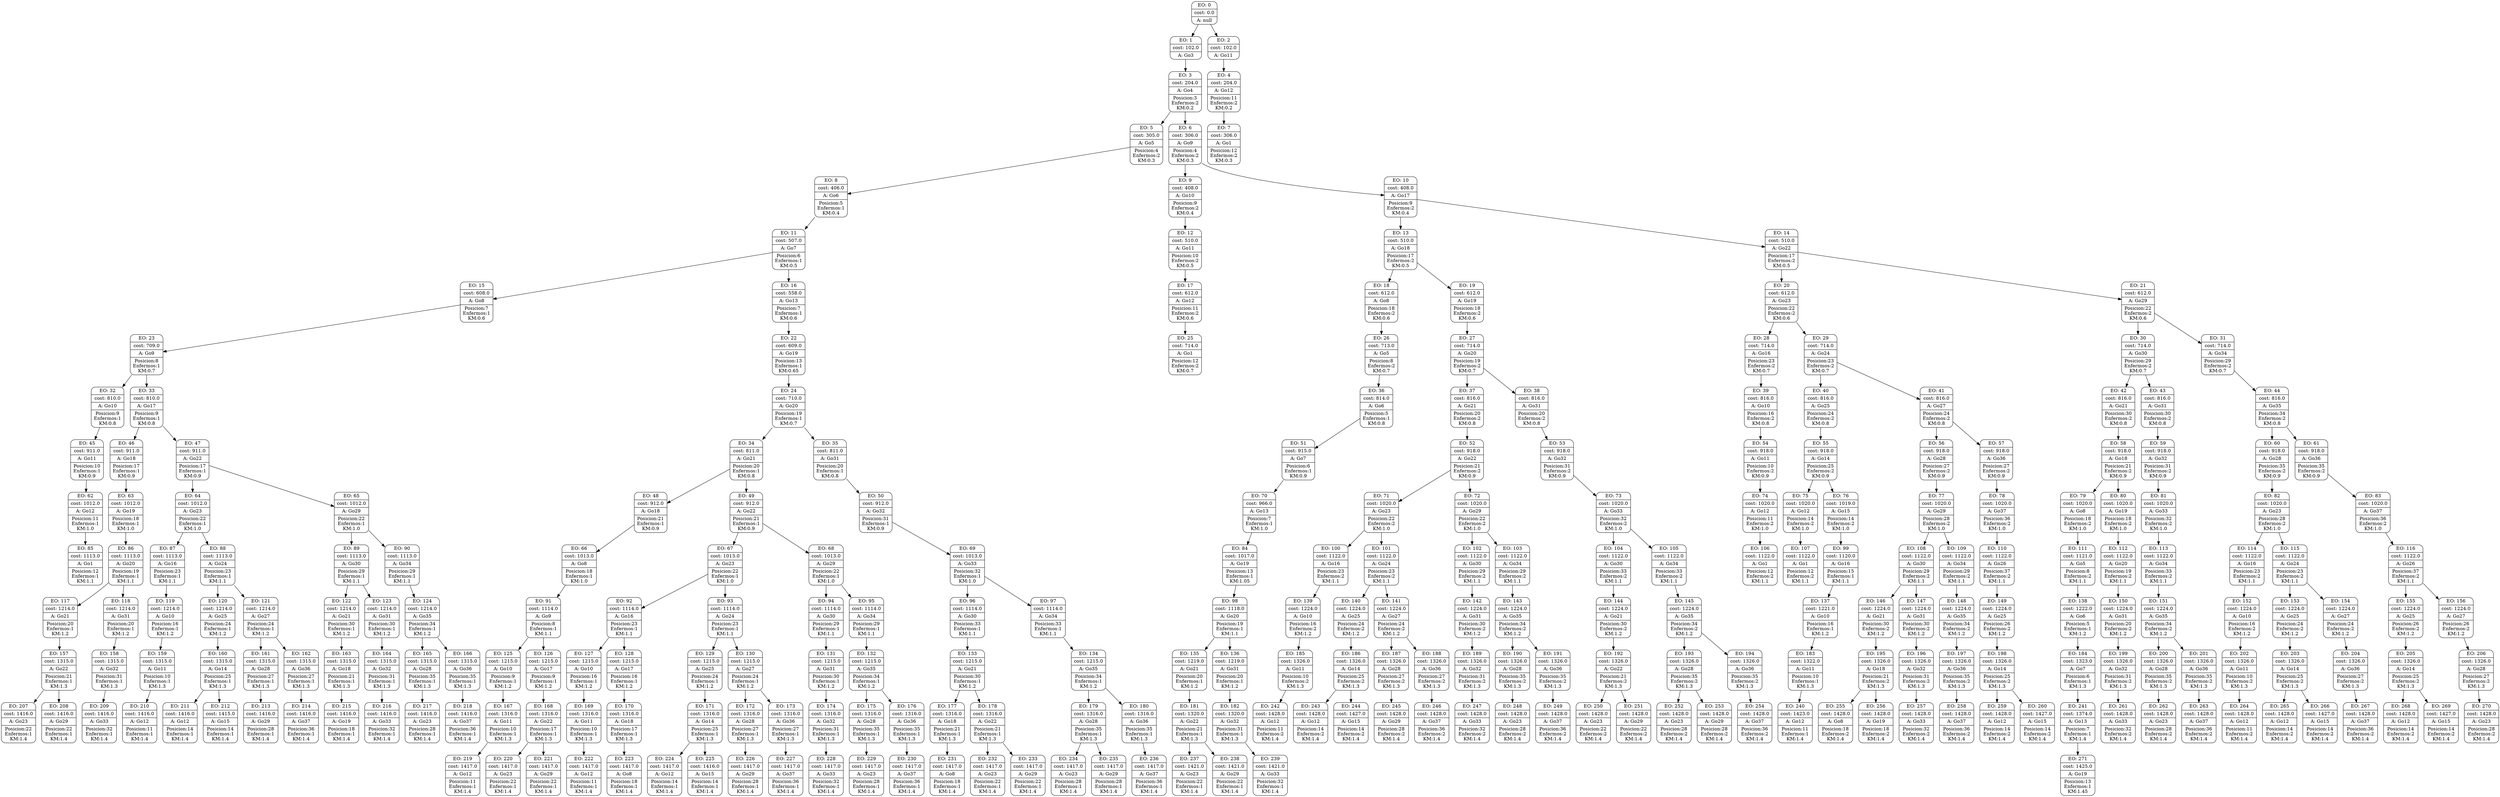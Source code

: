 digraph g {
node [shape = Mrecord];
nodo0[label="{EO: 0|cost: 0.0|A: null}"]
nodo1[label="{EO: 1|cost: 102.0|A: Go3}"]
nodo3[label="{EO: 3|cost: 204.0|A: Go4|Posicion:3
\nEnfermos:2
\nKM:0.2}"]
nodo5[label="{EO: 5|cost: 305.0|A: Go5|Posicion:4
\nEnfermos:2
\nKM:0.3}"]
nodo8[label="{EO: 8|cost: 406.0|A: Go6|Posicion:5
\nEnfermos:1
\nKM:0.4}"]
nodo11[label="{EO: 11|cost: 507.0|A: Go7|Posicion:6
\nEnfermos:1
\nKM:0.5}"]
nodo15[label="{EO: 15|cost: 608.0|A: Go8|Posicion:7
\nEnfermos:1
\nKM:0.6}"]
nodo23[label="{EO: 23|cost: 709.0|A: Go9|Posicion:8
\nEnfermos:1
\nKM:0.7}"]
nodo32[label="{EO: 32|cost: 810.0|A: Go10|Posicion:9
\nEnfermos:1
\nKM:0.8}"]
nodo45[label="{EO: 45|cost: 911.0|A: Go11|Posicion:10
\nEnfermos:1
\nKM:0.9}"]
nodo62[label="{EO: 62|cost: 1012.0|A: Go12|Posicion:11
\nEnfermos:1
\nKM:1.0}"]
nodo85[label="{EO: 85|cost: 1113.0|A: Go1|Posicion:12
\nEnfermos:1
\nKM:1.1}"]

nodo62 -> nodo85;

nodo45 -> nodo62;

nodo32 -> nodo45;

nodo23 -> nodo32;
nodo33[label="{EO: 33|cost: 810.0|A: Go17|Posicion:9
\nEnfermos:1
\nKM:0.8}"]
nodo46[label="{EO: 46|cost: 911.0|A: Go18|Posicion:17
\nEnfermos:1
\nKM:0.9}"]
nodo63[label="{EO: 63|cost: 1012.0|A: Go19|Posicion:18
\nEnfermos:1
\nKM:1.0}"]
nodo86[label="{EO: 86|cost: 1113.0|A: Go20|Posicion:19
\nEnfermos:1
\nKM:1.1}"]
nodo117[label="{EO: 117|cost: 1214.0|A: Go21|Posicion:20
\nEnfermos:1
\nKM:1.2}"]
nodo157[label="{EO: 157|cost: 1315.0|A: Go22|Posicion:21
\nEnfermos:1
\nKM:1.3}"]
nodo207[label="{EO: 207|cost: 1416.0|A: Go23|Posicion:22
\nEnfermos:1
\nKM:1.4}"]

nodo157 -> nodo207;
nodo208[label="{EO: 208|cost: 1416.0|A: Go29|Posicion:22
\nEnfermos:1
\nKM:1.4}"]

nodo157 -> nodo208;

nodo117 -> nodo157;

nodo86 -> nodo117;
nodo118[label="{EO: 118|cost: 1214.0|A: Go31|Posicion:20
\nEnfermos:1
\nKM:1.2}"]
nodo158[label="{EO: 158|cost: 1315.0|A: Go32|Posicion:31
\nEnfermos:1
\nKM:1.3}"]
nodo209[label="{EO: 209|cost: 1416.0|A: Go33|Posicion:32
\nEnfermos:1
\nKM:1.4}"]

nodo158 -> nodo209;

nodo118 -> nodo158;

nodo86 -> nodo118;

nodo63 -> nodo86;

nodo46 -> nodo63;

nodo33 -> nodo46;
nodo47[label="{EO: 47|cost: 911.0|A: Go22|Posicion:17
\nEnfermos:1
\nKM:0.9}"]
nodo64[label="{EO: 64|cost: 1012.0|A: Go23|Posicion:22
\nEnfermos:1
\nKM:1.0}"]
nodo87[label="{EO: 87|cost: 1113.0|A: Go16|Posicion:23
\nEnfermos:1
\nKM:1.1}"]
nodo119[label="{EO: 119|cost: 1214.0|A: Go10|Posicion:16
\nEnfermos:1
\nKM:1.2}"]
nodo159[label="{EO: 159|cost: 1315.0|A: Go11|Posicion:10
\nEnfermos:1
\nKM:1.3}"]
nodo210[label="{EO: 210|cost: 1416.0|A: Go12|Posicion:11
\nEnfermos:1
\nKM:1.4}"]

nodo159 -> nodo210;

nodo119 -> nodo159;

nodo87 -> nodo119;

nodo64 -> nodo87;
nodo88[label="{EO: 88|cost: 1113.0|A: Go24|Posicion:23
\nEnfermos:1
\nKM:1.1}"]
nodo120[label="{EO: 120|cost: 1214.0|A: Go25|Posicion:24
\nEnfermos:1
\nKM:1.2}"]
nodo160[label="{EO: 160|cost: 1315.0|A: Go14|Posicion:25
\nEnfermos:1
\nKM:1.3}"]
nodo211[label="{EO: 211|cost: 1416.0|A: Go12|Posicion:14
\nEnfermos:1
\nKM:1.4}"]

nodo160 -> nodo211;
nodo212[label="{EO: 212|cost: 1415.0|A: Go15|Posicion:14
\nEnfermos:1
\nKM:1.4}"]

nodo160 -> nodo212;

nodo120 -> nodo160;

nodo88 -> nodo120;
nodo121[label="{EO: 121|cost: 1214.0|A: Go27|Posicion:24
\nEnfermos:1
\nKM:1.2}"]
nodo161[label="{EO: 161|cost: 1315.0|A: Go28|Posicion:27
\nEnfermos:1
\nKM:1.3}"]
nodo213[label="{EO: 213|cost: 1416.0|A: Go29|Posicion:28
\nEnfermos:1
\nKM:1.4}"]

nodo161 -> nodo213;

nodo121 -> nodo161;
nodo162[label="{EO: 162|cost: 1315.0|A: Go36|Posicion:27
\nEnfermos:1
\nKM:1.3}"]
nodo214[label="{EO: 214|cost: 1416.0|A: Go37|Posicion:36
\nEnfermos:1
\nKM:1.4}"]

nodo162 -> nodo214;

nodo121 -> nodo162;

nodo88 -> nodo121;

nodo64 -> nodo88;

nodo47 -> nodo64;
nodo65[label="{EO: 65|cost: 1012.0|A: Go29|Posicion:22
\nEnfermos:1
\nKM:1.0}"]
nodo89[label="{EO: 89|cost: 1113.0|A: Go30|Posicion:29
\nEnfermos:1
\nKM:1.1}"]
nodo122[label="{EO: 122|cost: 1214.0|A: Go21|Posicion:30
\nEnfermos:1
\nKM:1.2}"]
nodo163[label="{EO: 163|cost: 1315.0|A: Go18|Posicion:21
\nEnfermos:1
\nKM:1.3}"]
nodo215[label="{EO: 215|cost: 1416.0|A: Go19|Posicion:18
\nEnfermos:1
\nKM:1.4}"]

nodo163 -> nodo215;

nodo122 -> nodo163;

nodo89 -> nodo122;
nodo123[label="{EO: 123|cost: 1214.0|A: Go31|Posicion:30
\nEnfermos:1
\nKM:1.2}"]
nodo164[label="{EO: 164|cost: 1315.0|A: Go32|Posicion:31
\nEnfermos:1
\nKM:1.3}"]
nodo216[label="{EO: 216|cost: 1416.0|A: Go33|Posicion:32
\nEnfermos:1
\nKM:1.4}"]

nodo164 -> nodo216;

nodo123 -> nodo164;

nodo89 -> nodo123;

nodo65 -> nodo89;
nodo90[label="{EO: 90|cost: 1113.0|A: Go34|Posicion:29
\nEnfermos:1
\nKM:1.1}"]
nodo124[label="{EO: 124|cost: 1214.0|A: Go35|Posicion:34
\nEnfermos:1
\nKM:1.2}"]
nodo165[label="{EO: 165|cost: 1315.0|A: Go28|Posicion:35
\nEnfermos:1
\nKM:1.3}"]
nodo217[label="{EO: 217|cost: 1416.0|A: Go23|Posicion:28
\nEnfermos:1
\nKM:1.4}"]

nodo165 -> nodo217;

nodo124 -> nodo165;
nodo166[label="{EO: 166|cost: 1315.0|A: Go36|Posicion:35
\nEnfermos:1
\nKM:1.3}"]
nodo218[label="{EO: 218|cost: 1416.0|A: Go37|Posicion:36
\nEnfermos:1
\nKM:1.4}"]

nodo166 -> nodo218;

nodo124 -> nodo166;

nodo90 -> nodo124;

nodo65 -> nodo90;

nodo47 -> nodo65;

nodo33 -> nodo47;

nodo23 -> nodo33;

nodo15 -> nodo23;

nodo11 -> nodo15;
nodo16[label="{EO: 16|cost: 558.0|A: Go13|Posicion:7
\nEnfermos:1
\nKM:0.6}"]
nodo22[label="{EO: 22|cost: 609.0|A: Go19|Posicion:13
\nEnfermos:1
\nKM:0.65}"]
nodo24[label="{EO: 24|cost: 710.0|A: Go20|Posicion:19
\nEnfermos:1
\nKM:0.7}"]
nodo34[label="{EO: 34|cost: 811.0|A: Go21|Posicion:20
\nEnfermos:1
\nKM:0.8}"]
nodo48[label="{EO: 48|cost: 912.0|A: Go18|Posicion:21
\nEnfermos:1
\nKM:0.9}"]
nodo66[label="{EO: 66|cost: 1013.0|A: Go8|Posicion:18
\nEnfermos:1
\nKM:1.0}"]
nodo91[label="{EO: 91|cost: 1114.0|A: Go9|Posicion:8
\nEnfermos:1
\nKM:1.1}"]
nodo125[label="{EO: 125|cost: 1215.0|A: Go10|Posicion:9
\nEnfermos:1
\nKM:1.2}"]
nodo167[label="{EO: 167|cost: 1316.0|A: Go11|Posicion:10
\nEnfermos:1
\nKM:1.3}"]
nodo219[label="{EO: 219|cost: 1417.0|A: Go12|Posicion:11
\nEnfermos:1
\nKM:1.4}"]

nodo167 -> nodo219;

nodo125 -> nodo167;

nodo91 -> nodo125;
nodo126[label="{EO: 126|cost: 1215.0|A: Go17|Posicion:9
\nEnfermos:1
\nKM:1.2}"]
nodo168[label="{EO: 168|cost: 1316.0|A: Go22|Posicion:17
\nEnfermos:1
\nKM:1.3}"]
nodo220[label="{EO: 220|cost: 1417.0|A: Go23|Posicion:22
\nEnfermos:1
\nKM:1.4}"]

nodo168 -> nodo220;
nodo221[label="{EO: 221|cost: 1417.0|A: Go29|Posicion:22
\nEnfermos:1
\nKM:1.4}"]

nodo168 -> nodo221;

nodo126 -> nodo168;

nodo91 -> nodo126;

nodo66 -> nodo91;

nodo48 -> nodo66;

nodo34 -> nodo48;
nodo49[label="{EO: 49|cost: 912.0|A: Go22|Posicion:21
\nEnfermos:1
\nKM:0.9}"]
nodo67[label="{EO: 67|cost: 1013.0|A: Go23|Posicion:22
\nEnfermos:1
\nKM:1.0}"]
nodo92[label="{EO: 92|cost: 1114.0|A: Go16|Posicion:23
\nEnfermos:1
\nKM:1.1}"]
nodo127[label="{EO: 127|cost: 1215.0|A: Go10|Posicion:16
\nEnfermos:1
\nKM:1.2}"]
nodo169[label="{EO: 169|cost: 1316.0|A: Go11|Posicion:10
\nEnfermos:1
\nKM:1.3}"]
nodo222[label="{EO: 222|cost: 1417.0|A: Go12|Posicion:11
\nEnfermos:1
\nKM:1.4}"]

nodo169 -> nodo222;

nodo127 -> nodo169;

nodo92 -> nodo127;
nodo128[label="{EO: 128|cost: 1215.0|A: Go17|Posicion:16
\nEnfermos:1
\nKM:1.2}"]
nodo170[label="{EO: 170|cost: 1316.0|A: Go18|Posicion:17
\nEnfermos:1
\nKM:1.3}"]
nodo223[label="{EO: 223|cost: 1417.0|A: Go8|Posicion:18
\nEnfermos:1
\nKM:1.4}"]

nodo170 -> nodo223;

nodo128 -> nodo170;

nodo92 -> nodo128;

nodo67 -> nodo92;
nodo93[label="{EO: 93|cost: 1114.0|A: Go24|Posicion:23
\nEnfermos:1
\nKM:1.1}"]
nodo129[label="{EO: 129|cost: 1215.0|A: Go25|Posicion:24
\nEnfermos:1
\nKM:1.2}"]
nodo171[label="{EO: 171|cost: 1316.0|A: Go14|Posicion:25
\nEnfermos:1
\nKM:1.3}"]
nodo224[label="{EO: 224|cost: 1417.0|A: Go12|Posicion:14
\nEnfermos:1
\nKM:1.4}"]

nodo171 -> nodo224;
nodo225[label="{EO: 225|cost: 1416.0|A: Go15|Posicion:14
\nEnfermos:1
\nKM:1.4}"]

nodo171 -> nodo225;

nodo129 -> nodo171;

nodo93 -> nodo129;
nodo130[label="{EO: 130|cost: 1215.0|A: Go27|Posicion:24
\nEnfermos:1
\nKM:1.2}"]
nodo172[label="{EO: 172|cost: 1316.0|A: Go28|Posicion:27
\nEnfermos:1
\nKM:1.3}"]
nodo226[label="{EO: 226|cost: 1417.0|A: Go29|Posicion:28
\nEnfermos:1
\nKM:1.4}"]

nodo172 -> nodo226;

nodo130 -> nodo172;
nodo173[label="{EO: 173|cost: 1316.0|A: Go36|Posicion:27
\nEnfermos:1
\nKM:1.3}"]
nodo227[label="{EO: 227|cost: 1417.0|A: Go37|Posicion:36
\nEnfermos:1
\nKM:1.4}"]

nodo173 -> nodo227;

nodo130 -> nodo173;

nodo93 -> nodo130;

nodo67 -> nodo93;

nodo49 -> nodo67;
nodo68[label="{EO: 68|cost: 1013.0|A: Go29|Posicion:22
\nEnfermos:1
\nKM:1.0}"]
nodo94[label="{EO: 94|cost: 1114.0|A: Go30|Posicion:29
\nEnfermos:1
\nKM:1.1}"]
nodo131[label="{EO: 131|cost: 1215.0|A: Go31|Posicion:30
\nEnfermos:1
\nKM:1.2}"]
nodo174[label="{EO: 174|cost: 1316.0|A: Go32|Posicion:31
\nEnfermos:1
\nKM:1.3}"]
nodo228[label="{EO: 228|cost: 1417.0|A: Go33|Posicion:32
\nEnfermos:1
\nKM:1.4}"]

nodo174 -> nodo228;

nodo131 -> nodo174;

nodo94 -> nodo131;

nodo68 -> nodo94;
nodo95[label="{EO: 95|cost: 1114.0|A: Go34|Posicion:29
\nEnfermos:1
\nKM:1.1}"]
nodo132[label="{EO: 132|cost: 1215.0|A: Go35|Posicion:34
\nEnfermos:1
\nKM:1.2}"]
nodo175[label="{EO: 175|cost: 1316.0|A: Go28|Posicion:35
\nEnfermos:1
\nKM:1.3}"]
nodo229[label="{EO: 229|cost: 1417.0|A: Go23|Posicion:28
\nEnfermos:1
\nKM:1.4}"]

nodo175 -> nodo229;

nodo132 -> nodo175;
nodo176[label="{EO: 176|cost: 1316.0|A: Go36|Posicion:35
\nEnfermos:1
\nKM:1.3}"]
nodo230[label="{EO: 230|cost: 1417.0|A: Go37|Posicion:36
\nEnfermos:1
\nKM:1.4}"]

nodo176 -> nodo230;

nodo132 -> nodo176;

nodo95 -> nodo132;

nodo68 -> nodo95;

nodo49 -> nodo68;

nodo34 -> nodo49;

nodo24 -> nodo34;
nodo35[label="{EO: 35|cost: 811.0|A: Go31|Posicion:20
\nEnfermos:1
\nKM:0.8}"]
nodo50[label="{EO: 50|cost: 912.0|A: Go32|Posicion:31
\nEnfermos:1
\nKM:0.9}"]
nodo69[label="{EO: 69|cost: 1013.0|A: Go33|Posicion:32
\nEnfermos:1
\nKM:1.0}"]
nodo96[label="{EO: 96|cost: 1114.0|A: Go30|Posicion:33
\nEnfermos:1
\nKM:1.1}"]
nodo133[label="{EO: 133|cost: 1215.0|A: Go21|Posicion:30
\nEnfermos:1
\nKM:1.2}"]
nodo177[label="{EO: 177|cost: 1316.0|A: Go18|Posicion:21
\nEnfermos:1
\nKM:1.3}"]
nodo231[label="{EO: 231|cost: 1417.0|A: Go8|Posicion:18
\nEnfermos:1
\nKM:1.4}"]

nodo177 -> nodo231;

nodo133 -> nodo177;
nodo178[label="{EO: 178|cost: 1316.0|A: Go22|Posicion:21
\nEnfermos:1
\nKM:1.3}"]
nodo232[label="{EO: 232|cost: 1417.0|A: Go23|Posicion:22
\nEnfermos:1
\nKM:1.4}"]

nodo178 -> nodo232;
nodo233[label="{EO: 233|cost: 1417.0|A: Go29|Posicion:22
\nEnfermos:1
\nKM:1.4}"]

nodo178 -> nodo233;

nodo133 -> nodo178;

nodo96 -> nodo133;

nodo69 -> nodo96;
nodo97[label="{EO: 97|cost: 1114.0|A: Go34|Posicion:33
\nEnfermos:1
\nKM:1.1}"]
nodo134[label="{EO: 134|cost: 1215.0|A: Go35|Posicion:34
\nEnfermos:1
\nKM:1.2}"]
nodo179[label="{EO: 179|cost: 1316.0|A: Go28|Posicion:35
\nEnfermos:1
\nKM:1.3}"]
nodo234[label="{EO: 234|cost: 1417.0|A: Go23|Posicion:28
\nEnfermos:1
\nKM:1.4}"]

nodo179 -> nodo234;
nodo235[label="{EO: 235|cost: 1417.0|A: Go29|Posicion:28
\nEnfermos:1
\nKM:1.4}"]

nodo179 -> nodo235;

nodo134 -> nodo179;
nodo180[label="{EO: 180|cost: 1316.0|A: Go36|Posicion:35
\nEnfermos:1
\nKM:1.3}"]
nodo236[label="{EO: 236|cost: 1417.0|A: Go37|Posicion:36
\nEnfermos:1
\nKM:1.4}"]

nodo180 -> nodo236;

nodo134 -> nodo180;

nodo97 -> nodo134;

nodo69 -> nodo97;

nodo50 -> nodo69;

nodo35 -> nodo50;

nodo24 -> nodo35;

nodo22 -> nodo24;

nodo16 -> nodo22;

nodo11 -> nodo16;

nodo8 -> nodo11;

nodo5 -> nodo8;

nodo3 -> nodo5;
nodo6[label="{EO: 6|cost: 306.0|A: Go9|Posicion:4
\nEnfermos:2
\nKM:0.3}"]
nodo9[label="{EO: 9|cost: 408.0|A: Go10|Posicion:9
\nEnfermos:2
\nKM:0.4}"]
nodo12[label="{EO: 12|cost: 510.0|A: Go11|Posicion:10
\nEnfermos:2
\nKM:0.5}"]
nodo17[label="{EO: 17|cost: 612.0|A: Go12|Posicion:11
\nEnfermos:2
\nKM:0.6}"]
nodo25[label="{EO: 25|cost: 714.0|A: Go1|Posicion:12
\nEnfermos:2
\nKM:0.7}"]

nodo17 -> nodo25;

nodo12 -> nodo17;

nodo9 -> nodo12;

nodo6 -> nodo9;
nodo10[label="{EO: 10|cost: 408.0|A: Go17|Posicion:9
\nEnfermos:2
\nKM:0.4}"]
nodo13[label="{EO: 13|cost: 510.0|A: Go18|Posicion:17
\nEnfermos:2
\nKM:0.5}"]
nodo18[label="{EO: 18|cost: 612.0|A: Go8|Posicion:18
\nEnfermos:2
\nKM:0.6}"]
nodo26[label="{EO: 26|cost: 713.0|A: Go5|Posicion:8
\nEnfermos:2
\nKM:0.7}"]
nodo36[label="{EO: 36|cost: 814.0|A: Go6|Posicion:5
\nEnfermos:1
\nKM:0.8}"]
nodo51[label="{EO: 51|cost: 915.0|A: Go7|Posicion:6
\nEnfermos:1
\nKM:0.9}"]
nodo70[label="{EO: 70|cost: 966.0|A: Go13|Posicion:7
\nEnfermos:1
\nKM:1.0}"]
nodo84[label="{EO: 84|cost: 1017.0|A: Go19|Posicion:13
\nEnfermos:1
\nKM:1.05}"]
nodo98[label="{EO: 98|cost: 1118.0|A: Go20|Posicion:19
\nEnfermos:1
\nKM:1.1}"]
nodo135[label="{EO: 135|cost: 1219.0|A: Go21|Posicion:20
\nEnfermos:1
\nKM:1.2}"]
nodo181[label="{EO: 181|cost: 1320.0|A: Go22|Posicion:21
\nEnfermos:1
\nKM:1.3}"]
nodo237[label="{EO: 237|cost: 1421.0|A: Go23|Posicion:22
\nEnfermos:1
\nKM:1.4}"]

nodo181 -> nodo237;
nodo238[label="{EO: 238|cost: 1421.0|A: Go29|Posicion:22
\nEnfermos:1
\nKM:1.4}"]

nodo181 -> nodo238;

nodo135 -> nodo181;

nodo98 -> nodo135;
nodo136[label="{EO: 136|cost: 1219.0|A: Go31|Posicion:20
\nEnfermos:1
\nKM:1.2}"]
nodo182[label="{EO: 182|cost: 1320.0|A: Go32|Posicion:31
\nEnfermos:1
\nKM:1.3}"]
nodo239[label="{EO: 239|cost: 1421.0|A: Go33|Posicion:32
\nEnfermos:1
\nKM:1.4}"]

nodo182 -> nodo239;

nodo136 -> nodo182;

nodo98 -> nodo136;

nodo84 -> nodo98;

nodo70 -> nodo84;

nodo51 -> nodo70;

nodo36 -> nodo51;

nodo26 -> nodo36;

nodo18 -> nodo26;

nodo13 -> nodo18;
nodo19[label="{EO: 19|cost: 612.0|A: Go19|Posicion:18
\nEnfermos:2
\nKM:0.6}"]
nodo27[label="{EO: 27|cost: 714.0|A: Go20|Posicion:19
\nEnfermos:2
\nKM:0.7}"]
nodo37[label="{EO: 37|cost: 816.0|A: Go21|Posicion:20
\nEnfermos:2
\nKM:0.8}"]
nodo52[label="{EO: 52|cost: 918.0|A: Go22|Posicion:21
\nEnfermos:2
\nKM:0.9}"]
nodo71[label="{EO: 71|cost: 1020.0|A: Go23|Posicion:22
\nEnfermos:2
\nKM:1.0}"]
nodo100[label="{EO: 100|cost: 1122.0|A: Go16|Posicion:23
\nEnfermos:2
\nKM:1.1}"]
nodo139[label="{EO: 139|cost: 1224.0|A: Go10|Posicion:16
\nEnfermos:2
\nKM:1.2}"]
nodo185[label="{EO: 185|cost: 1326.0|A: Go11|Posicion:10
\nEnfermos:2
\nKM:1.3}"]
nodo242[label="{EO: 242|cost: 1428.0|A: Go12|Posicion:11
\nEnfermos:2
\nKM:1.4}"]

nodo185 -> nodo242;

nodo139 -> nodo185;

nodo100 -> nodo139;

nodo71 -> nodo100;
nodo101[label="{EO: 101|cost: 1122.0|A: Go24|Posicion:23
\nEnfermos:2
\nKM:1.1}"]
nodo140[label="{EO: 140|cost: 1224.0|A: Go25|Posicion:24
\nEnfermos:2
\nKM:1.2}"]
nodo186[label="{EO: 186|cost: 1326.0|A: Go14|Posicion:25
\nEnfermos:2
\nKM:1.3}"]
nodo243[label="{EO: 243|cost: 1428.0|A: Go12|Posicion:14
\nEnfermos:2
\nKM:1.4}"]

nodo186 -> nodo243;
nodo244[label="{EO: 244|cost: 1427.0|A: Go15|Posicion:14
\nEnfermos:2
\nKM:1.4}"]

nodo186 -> nodo244;

nodo140 -> nodo186;

nodo101 -> nodo140;
nodo141[label="{EO: 141|cost: 1224.0|A: Go27|Posicion:24
\nEnfermos:2
\nKM:1.2}"]
nodo187[label="{EO: 187|cost: 1326.0|A: Go28|Posicion:27
\nEnfermos:2
\nKM:1.3}"]
nodo245[label="{EO: 245|cost: 1428.0|A: Go29|Posicion:28
\nEnfermos:2
\nKM:1.4}"]

nodo187 -> nodo245;

nodo141 -> nodo187;
nodo188[label="{EO: 188|cost: 1326.0|A: Go36|Posicion:27
\nEnfermos:2
\nKM:1.3}"]
nodo246[label="{EO: 246|cost: 1428.0|A: Go37|Posicion:36
\nEnfermos:2
\nKM:1.4}"]

nodo188 -> nodo246;

nodo141 -> nodo188;

nodo101 -> nodo141;

nodo71 -> nodo101;

nodo52 -> nodo71;
nodo72[label="{EO: 72|cost: 1020.0|A: Go29|Posicion:22
\nEnfermos:2
\nKM:1.0}"]
nodo102[label="{EO: 102|cost: 1122.0|A: Go30|Posicion:29
\nEnfermos:2
\nKM:1.1}"]
nodo142[label="{EO: 142|cost: 1224.0|A: Go31|Posicion:30
\nEnfermos:2
\nKM:1.2}"]
nodo189[label="{EO: 189|cost: 1326.0|A: Go32|Posicion:31
\nEnfermos:2
\nKM:1.3}"]
nodo247[label="{EO: 247|cost: 1428.0|A: Go33|Posicion:32
\nEnfermos:2
\nKM:1.4}"]

nodo189 -> nodo247;

nodo142 -> nodo189;

nodo102 -> nodo142;

nodo72 -> nodo102;
nodo103[label="{EO: 103|cost: 1122.0|A: Go34|Posicion:29
\nEnfermos:2
\nKM:1.1}"]
nodo143[label="{EO: 143|cost: 1224.0|A: Go35|Posicion:34
\nEnfermos:2
\nKM:1.2}"]
nodo190[label="{EO: 190|cost: 1326.0|A: Go28|Posicion:35
\nEnfermos:2
\nKM:1.3}"]
nodo248[label="{EO: 248|cost: 1428.0|A: Go23|Posicion:28
\nEnfermos:2
\nKM:1.4}"]

nodo190 -> nodo248;

nodo143 -> nodo190;
nodo191[label="{EO: 191|cost: 1326.0|A: Go36|Posicion:35
\nEnfermos:2
\nKM:1.3}"]
nodo249[label="{EO: 249|cost: 1428.0|A: Go37|Posicion:36
\nEnfermos:2
\nKM:1.4}"]

nodo191 -> nodo249;

nodo143 -> nodo191;

nodo103 -> nodo143;

nodo72 -> nodo103;

nodo52 -> nodo72;

nodo37 -> nodo52;

nodo27 -> nodo37;
nodo38[label="{EO: 38|cost: 816.0|A: Go31|Posicion:20
\nEnfermos:2
\nKM:0.8}"]
nodo53[label="{EO: 53|cost: 918.0|A: Go32|Posicion:31
\nEnfermos:2
\nKM:0.9}"]
nodo73[label="{EO: 73|cost: 1020.0|A: Go33|Posicion:32
\nEnfermos:2
\nKM:1.0}"]
nodo104[label="{EO: 104|cost: 1122.0|A: Go30|Posicion:33
\nEnfermos:2
\nKM:1.1}"]
nodo144[label="{EO: 144|cost: 1224.0|A: Go21|Posicion:30
\nEnfermos:2
\nKM:1.2}"]
nodo192[label="{EO: 192|cost: 1326.0|A: Go22|Posicion:21
\nEnfermos:2
\nKM:1.3}"]
nodo250[label="{EO: 250|cost: 1428.0|A: Go23|Posicion:22
\nEnfermos:2
\nKM:1.4}"]

nodo192 -> nodo250;
nodo251[label="{EO: 251|cost: 1428.0|A: Go29|Posicion:22
\nEnfermos:2
\nKM:1.4}"]

nodo192 -> nodo251;

nodo144 -> nodo192;

nodo104 -> nodo144;

nodo73 -> nodo104;
nodo105[label="{EO: 105|cost: 1122.0|A: Go34|Posicion:33
\nEnfermos:2
\nKM:1.1}"]
nodo145[label="{EO: 145|cost: 1224.0|A: Go35|Posicion:34
\nEnfermos:2
\nKM:1.2}"]
nodo193[label="{EO: 193|cost: 1326.0|A: Go28|Posicion:35
\nEnfermos:2
\nKM:1.3}"]
nodo252[label="{EO: 252|cost: 1428.0|A: Go23|Posicion:28
\nEnfermos:2
\nKM:1.4}"]

nodo193 -> nodo252;
nodo253[label="{EO: 253|cost: 1428.0|A: Go29|Posicion:28
\nEnfermos:2
\nKM:1.4}"]

nodo193 -> nodo253;

nodo145 -> nodo193;
nodo194[label="{EO: 194|cost: 1326.0|A: Go36|Posicion:35
\nEnfermos:2
\nKM:1.3}"]
nodo254[label="{EO: 254|cost: 1428.0|A: Go37|Posicion:36
\nEnfermos:2
\nKM:1.4}"]

nodo194 -> nodo254;

nodo145 -> nodo194;

nodo105 -> nodo145;

nodo73 -> nodo105;

nodo53 -> nodo73;

nodo38 -> nodo53;

nodo27 -> nodo38;

nodo19 -> nodo27;

nodo13 -> nodo19;

nodo10 -> nodo13;
nodo14[label="{EO: 14|cost: 510.0|A: Go22|Posicion:17
\nEnfermos:2
\nKM:0.5}"]
nodo20[label="{EO: 20|cost: 612.0|A: Go23|Posicion:22
\nEnfermos:2
\nKM:0.6}"]
nodo28[label="{EO: 28|cost: 714.0|A: Go16|Posicion:23
\nEnfermos:2
\nKM:0.7}"]
nodo39[label="{EO: 39|cost: 816.0|A: Go10|Posicion:16
\nEnfermos:2
\nKM:0.8}"]
nodo54[label="{EO: 54|cost: 918.0|A: Go11|Posicion:10
\nEnfermos:2
\nKM:0.9}"]
nodo74[label="{EO: 74|cost: 1020.0|A: Go12|Posicion:11
\nEnfermos:2
\nKM:1.0}"]
nodo106[label="{EO: 106|cost: 1122.0|A: Go1|Posicion:12
\nEnfermos:2
\nKM:1.1}"]

nodo74 -> nodo106;

nodo54 -> nodo74;

nodo39 -> nodo54;

nodo28 -> nodo39;

nodo20 -> nodo28;
nodo29[label="{EO: 29|cost: 714.0|A: Go24|Posicion:23
\nEnfermos:2
\nKM:0.7}"]
nodo40[label="{EO: 40|cost: 816.0|A: Go25|Posicion:24
\nEnfermos:2
\nKM:0.8}"]
nodo55[label="{EO: 55|cost: 918.0|A: Go14|Posicion:25
\nEnfermos:2
\nKM:0.9}"]
nodo75[label="{EO: 75|cost: 1020.0|A: Go12|Posicion:14
\nEnfermos:2
\nKM:1.0}"]
nodo107[label="{EO: 107|cost: 1122.0|A: Go1|Posicion:12
\nEnfermos:2
\nKM:1.1}"]

nodo75 -> nodo107;

nodo55 -> nodo75;
nodo76[label="{EO: 76|cost: 1019.0|A: Go15|Posicion:14
\nEnfermos:2
\nKM:1.0}"]
nodo99[label="{EO: 99|cost: 1120.0|A: Go16|Posicion:15
\nEnfermos:1
\nKM:1.1}"]
nodo137[label="{EO: 137|cost: 1221.0|A: Go10|Posicion:16
\nEnfermos:1
\nKM:1.2}"]
nodo183[label="{EO: 183|cost: 1322.0|A: Go11|Posicion:10
\nEnfermos:1
\nKM:1.3}"]
nodo240[label="{EO: 240|cost: 1423.0|A: Go12|Posicion:11
\nEnfermos:1
\nKM:1.4}"]

nodo183 -> nodo240;

nodo137 -> nodo183;

nodo99 -> nodo137;

nodo76 -> nodo99;

nodo55 -> nodo76;

nodo40 -> nodo55;

nodo29 -> nodo40;
nodo41[label="{EO: 41|cost: 816.0|A: Go27|Posicion:24
\nEnfermos:2
\nKM:0.8}"]
nodo56[label="{EO: 56|cost: 918.0|A: Go28|Posicion:27
\nEnfermos:2
\nKM:0.9}"]
nodo77[label="{EO: 77|cost: 1020.0|A: Go29|Posicion:28
\nEnfermos:2
\nKM:1.0}"]
nodo108[label="{EO: 108|cost: 1122.0|A: Go30|Posicion:29
\nEnfermos:2
\nKM:1.1}"]
nodo146[label="{EO: 146|cost: 1224.0|A: Go21|Posicion:30
\nEnfermos:2
\nKM:1.2}"]
nodo195[label="{EO: 195|cost: 1326.0|A: Go18|Posicion:21
\nEnfermos:2
\nKM:1.3}"]
nodo255[label="{EO: 255|cost: 1428.0|A: Go8|Posicion:18
\nEnfermos:2
\nKM:1.4}"]

nodo195 -> nodo255;
nodo256[label="{EO: 256|cost: 1428.0|A: Go19|Posicion:18
\nEnfermos:2
\nKM:1.4}"]

nodo195 -> nodo256;

nodo146 -> nodo195;

nodo108 -> nodo146;
nodo147[label="{EO: 147|cost: 1224.0|A: Go31|Posicion:30
\nEnfermos:2
\nKM:1.2}"]
nodo196[label="{EO: 196|cost: 1326.0|A: Go32|Posicion:31
\nEnfermos:2
\nKM:1.3}"]
nodo257[label="{EO: 257|cost: 1428.0|A: Go33|Posicion:32
\nEnfermos:2
\nKM:1.4}"]

nodo196 -> nodo257;

nodo147 -> nodo196;

nodo108 -> nodo147;

nodo77 -> nodo108;
nodo109[label="{EO: 109|cost: 1122.0|A: Go34|Posicion:29
\nEnfermos:2
\nKM:1.1}"]
nodo148[label="{EO: 148|cost: 1224.0|A: Go35|Posicion:34
\nEnfermos:2
\nKM:1.2}"]
nodo197[label="{EO: 197|cost: 1326.0|A: Go36|Posicion:35
\nEnfermos:2
\nKM:1.3}"]
nodo258[label="{EO: 258|cost: 1428.0|A: Go37|Posicion:36
\nEnfermos:2
\nKM:1.4}"]

nodo197 -> nodo258;

nodo148 -> nodo197;

nodo109 -> nodo148;

nodo77 -> nodo109;

nodo56 -> nodo77;

nodo41 -> nodo56;
nodo57[label="{EO: 57|cost: 918.0|A: Go36|Posicion:27
\nEnfermos:2
\nKM:0.9}"]
nodo78[label="{EO: 78|cost: 1020.0|A: Go37|Posicion:36
\nEnfermos:2
\nKM:1.0}"]
nodo110[label="{EO: 110|cost: 1122.0|A: Go26|Posicion:37
\nEnfermos:2
\nKM:1.1}"]
nodo149[label="{EO: 149|cost: 1224.0|A: Go25|Posicion:26
\nEnfermos:2
\nKM:1.2}"]
nodo198[label="{EO: 198|cost: 1326.0|A: Go14|Posicion:25
\nEnfermos:2
\nKM:1.3}"]
nodo259[label="{EO: 259|cost: 1428.0|A: Go12|Posicion:14
\nEnfermos:2
\nKM:1.4}"]

nodo198 -> nodo259;
nodo260[label="{EO: 260|cost: 1427.0|A: Go15|Posicion:14
\nEnfermos:2
\nKM:1.4}"]

nodo198 -> nodo260;

nodo149 -> nodo198;

nodo110 -> nodo149;

nodo78 -> nodo110;

nodo57 -> nodo78;

nodo41 -> nodo57;

nodo29 -> nodo41;

nodo20 -> nodo29;

nodo14 -> nodo20;
nodo21[label="{EO: 21|cost: 612.0|A: Go29|Posicion:22
\nEnfermos:2
\nKM:0.6}"]
nodo30[label="{EO: 30|cost: 714.0|A: Go30|Posicion:29
\nEnfermos:2
\nKM:0.7}"]
nodo42[label="{EO: 42|cost: 816.0|A: Go21|Posicion:30
\nEnfermos:2
\nKM:0.8}"]
nodo58[label="{EO: 58|cost: 918.0|A: Go18|Posicion:21
\nEnfermos:2
\nKM:0.9}"]
nodo79[label="{EO: 79|cost: 1020.0|A: Go8|Posicion:18
\nEnfermos:2
\nKM:1.0}"]
nodo111[label="{EO: 111|cost: 1121.0|A: Go5|Posicion:8
\nEnfermos:2
\nKM:1.1}"]
nodo138[label="{EO: 138|cost: 1222.0|A: Go6|Posicion:5
\nEnfermos:1
\nKM:1.2}"]
nodo184[label="{EO: 184|cost: 1323.0|A: Go7|Posicion:6
\nEnfermos:1
\nKM:1.3}"]
nodo241[label="{EO: 241|cost: 1374.0|A: Go13|Posicion:7
\nEnfermos:1
\nKM:1.4}"]
nodo271[label="{EO: 271|cost: 1425.0|A: Go19|Posicion:13
\nEnfermos:1
\nKM:1.45}"]

nodo241 -> nodo271;

nodo184 -> nodo241;

nodo138 -> nodo184;

nodo111 -> nodo138;

nodo79 -> nodo111;

nodo58 -> nodo79;
nodo80[label="{EO: 80|cost: 1020.0|A: Go19|Posicion:18
\nEnfermos:2
\nKM:1.0}"]
nodo112[label="{EO: 112|cost: 1122.0|A: Go20|Posicion:19
\nEnfermos:2
\nKM:1.1}"]
nodo150[label="{EO: 150|cost: 1224.0|A: Go31|Posicion:20
\nEnfermos:2
\nKM:1.2}"]
nodo199[label="{EO: 199|cost: 1326.0|A: Go32|Posicion:31
\nEnfermos:2
\nKM:1.3}"]
nodo261[label="{EO: 261|cost: 1428.0|A: Go33|Posicion:32
\nEnfermos:2
\nKM:1.4}"]

nodo199 -> nodo261;

nodo150 -> nodo199;

nodo112 -> nodo150;

nodo80 -> nodo112;

nodo58 -> nodo80;

nodo42 -> nodo58;

nodo30 -> nodo42;
nodo43[label="{EO: 43|cost: 816.0|A: Go31|Posicion:30
\nEnfermos:2
\nKM:0.8}"]
nodo59[label="{EO: 59|cost: 918.0|A: Go32|Posicion:31
\nEnfermos:2
\nKM:0.9}"]
nodo81[label="{EO: 81|cost: 1020.0|A: Go33|Posicion:32
\nEnfermos:2
\nKM:1.0}"]
nodo113[label="{EO: 113|cost: 1122.0|A: Go34|Posicion:33
\nEnfermos:2
\nKM:1.1}"]
nodo151[label="{EO: 151|cost: 1224.0|A: Go35|Posicion:34
\nEnfermos:2
\nKM:1.2}"]
nodo200[label="{EO: 200|cost: 1326.0|A: Go28|Posicion:35
\nEnfermos:2
\nKM:1.3}"]
nodo262[label="{EO: 262|cost: 1428.0|A: Go23|Posicion:28
\nEnfermos:2
\nKM:1.4}"]

nodo200 -> nodo262;

nodo151 -> nodo200;
nodo201[label="{EO: 201|cost: 1326.0|A: Go36|Posicion:35
\nEnfermos:2
\nKM:1.3}"]
nodo263[label="{EO: 263|cost: 1428.0|A: Go37|Posicion:36
\nEnfermos:2
\nKM:1.4}"]

nodo201 -> nodo263;

nodo151 -> nodo201;

nodo113 -> nodo151;

nodo81 -> nodo113;

nodo59 -> nodo81;

nodo43 -> nodo59;

nodo30 -> nodo43;

nodo21 -> nodo30;
nodo31[label="{EO: 31|cost: 714.0|A: Go34|Posicion:29
\nEnfermos:2
\nKM:0.7}"]
nodo44[label="{EO: 44|cost: 816.0|A: Go35|Posicion:34
\nEnfermos:2
\nKM:0.8}"]
nodo60[label="{EO: 60|cost: 918.0|A: Go28|Posicion:35
\nEnfermos:2
\nKM:0.9}"]
nodo82[label="{EO: 82|cost: 1020.0|A: Go23|Posicion:28
\nEnfermos:2
\nKM:1.0}"]
nodo114[label="{EO: 114|cost: 1122.0|A: Go16|Posicion:23
\nEnfermos:2
\nKM:1.1}"]
nodo152[label="{EO: 152|cost: 1224.0|A: Go10|Posicion:16
\nEnfermos:2
\nKM:1.2}"]
nodo202[label="{EO: 202|cost: 1326.0|A: Go11|Posicion:10
\nEnfermos:2
\nKM:1.3}"]
nodo264[label="{EO: 264|cost: 1428.0|A: Go12|Posicion:11
\nEnfermos:2
\nKM:1.4}"]

nodo202 -> nodo264;

nodo152 -> nodo202;

nodo114 -> nodo152;

nodo82 -> nodo114;
nodo115[label="{EO: 115|cost: 1122.0|A: Go24|Posicion:23
\nEnfermos:2
\nKM:1.1}"]
nodo153[label="{EO: 153|cost: 1224.0|A: Go25|Posicion:24
\nEnfermos:2
\nKM:1.2}"]
nodo203[label="{EO: 203|cost: 1326.0|A: Go14|Posicion:25
\nEnfermos:2
\nKM:1.3}"]
nodo265[label="{EO: 265|cost: 1428.0|A: Go12|Posicion:14
\nEnfermos:2
\nKM:1.4}"]

nodo203 -> nodo265;
nodo266[label="{EO: 266|cost: 1427.0|A: Go15|Posicion:14
\nEnfermos:2
\nKM:1.4}"]

nodo203 -> nodo266;

nodo153 -> nodo203;

nodo115 -> nodo153;
nodo154[label="{EO: 154|cost: 1224.0|A: Go27|Posicion:24
\nEnfermos:2
\nKM:1.2}"]
nodo204[label="{EO: 204|cost: 1326.0|A: Go36|Posicion:27
\nEnfermos:2
\nKM:1.3}"]
nodo267[label="{EO: 267|cost: 1428.0|A: Go37|Posicion:36
\nEnfermos:2
\nKM:1.4}"]

nodo204 -> nodo267;

nodo154 -> nodo204;

nodo115 -> nodo154;

nodo82 -> nodo115;

nodo60 -> nodo82;

nodo44 -> nodo60;
nodo61[label="{EO: 61|cost: 918.0|A: Go36|Posicion:35
\nEnfermos:2
\nKM:0.9}"]
nodo83[label="{EO: 83|cost: 1020.0|A: Go37|Posicion:36
\nEnfermos:2
\nKM:1.0}"]
nodo116[label="{EO: 116|cost: 1122.0|A: Go26|Posicion:37
\nEnfermos:2
\nKM:1.1}"]
nodo155[label="{EO: 155|cost: 1224.0|A: Go25|Posicion:26
\nEnfermos:2
\nKM:1.2}"]
nodo205[label="{EO: 205|cost: 1326.0|A: Go14|Posicion:25
\nEnfermos:2
\nKM:1.3}"]
nodo268[label="{EO: 268|cost: 1428.0|A: Go12|Posicion:14
\nEnfermos:2
\nKM:1.4}"]

nodo205 -> nodo268;
nodo269[label="{EO: 269|cost: 1427.0|A: Go15|Posicion:14
\nEnfermos:2
\nKM:1.4}"]

nodo205 -> nodo269;

nodo155 -> nodo205;

nodo116 -> nodo155;
nodo156[label="{EO: 156|cost: 1224.0|A: Go27|Posicion:26
\nEnfermos:2
\nKM:1.2}"]
nodo206[label="{EO: 206|cost: 1326.0|A: Go28|Posicion:27
\nEnfermos:2
\nKM:1.3}"]
nodo270[label="{EO: 270|cost: 1428.0|A: Go23|Posicion:28
\nEnfermos:2
\nKM:1.4}"]

nodo206 -> nodo270;

nodo156 -> nodo206;

nodo116 -> nodo156;

nodo83 -> nodo116;

nodo61 -> nodo83;

nodo44 -> nodo61;

nodo31 -> nodo44;

nodo21 -> nodo31;

nodo14 -> nodo21;

nodo10 -> nodo14;

nodo6 -> nodo10;

nodo3 -> nodo6;

nodo1 -> nodo3;

nodo0 -> nodo1;
nodo2[label="{EO: 2|cost: 102.0|A: Go11}"]
nodo4[label="{EO: 4|cost: 204.0|A: Go12|Posicion:11
\nEnfermos:2
\nKM:0.2}"]
nodo7[label="{EO: 7|cost: 306.0|A: Go1|Posicion:12
\nEnfermos:2
\nKM:0.3}"]

nodo4 -> nodo7;

nodo2 -> nodo4;

nodo0 -> nodo2;


}